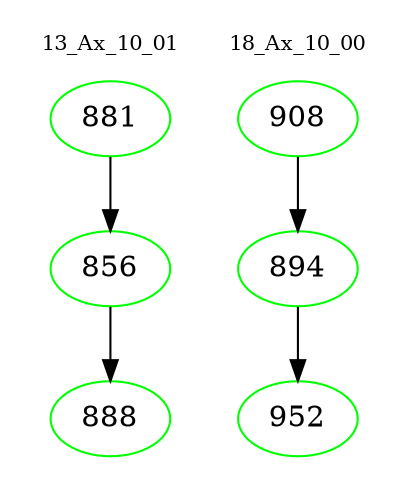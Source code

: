 digraph{
subgraph cluster_0 {
color = white
label = "13_Ax_10_01";
fontsize=10;
T0_881 [label="881", color="green"]
T0_881 -> T0_856 [color="black"]
T0_856 [label="856", color="green"]
T0_856 -> T0_888 [color="black"]
T0_888 [label="888", color="green"]
}
subgraph cluster_1 {
color = white
label = "18_Ax_10_00";
fontsize=10;
T1_908 [label="908", color="green"]
T1_908 -> T1_894 [color="black"]
T1_894 [label="894", color="green"]
T1_894 -> T1_952 [color="black"]
T1_952 [label="952", color="green"]
}
}
